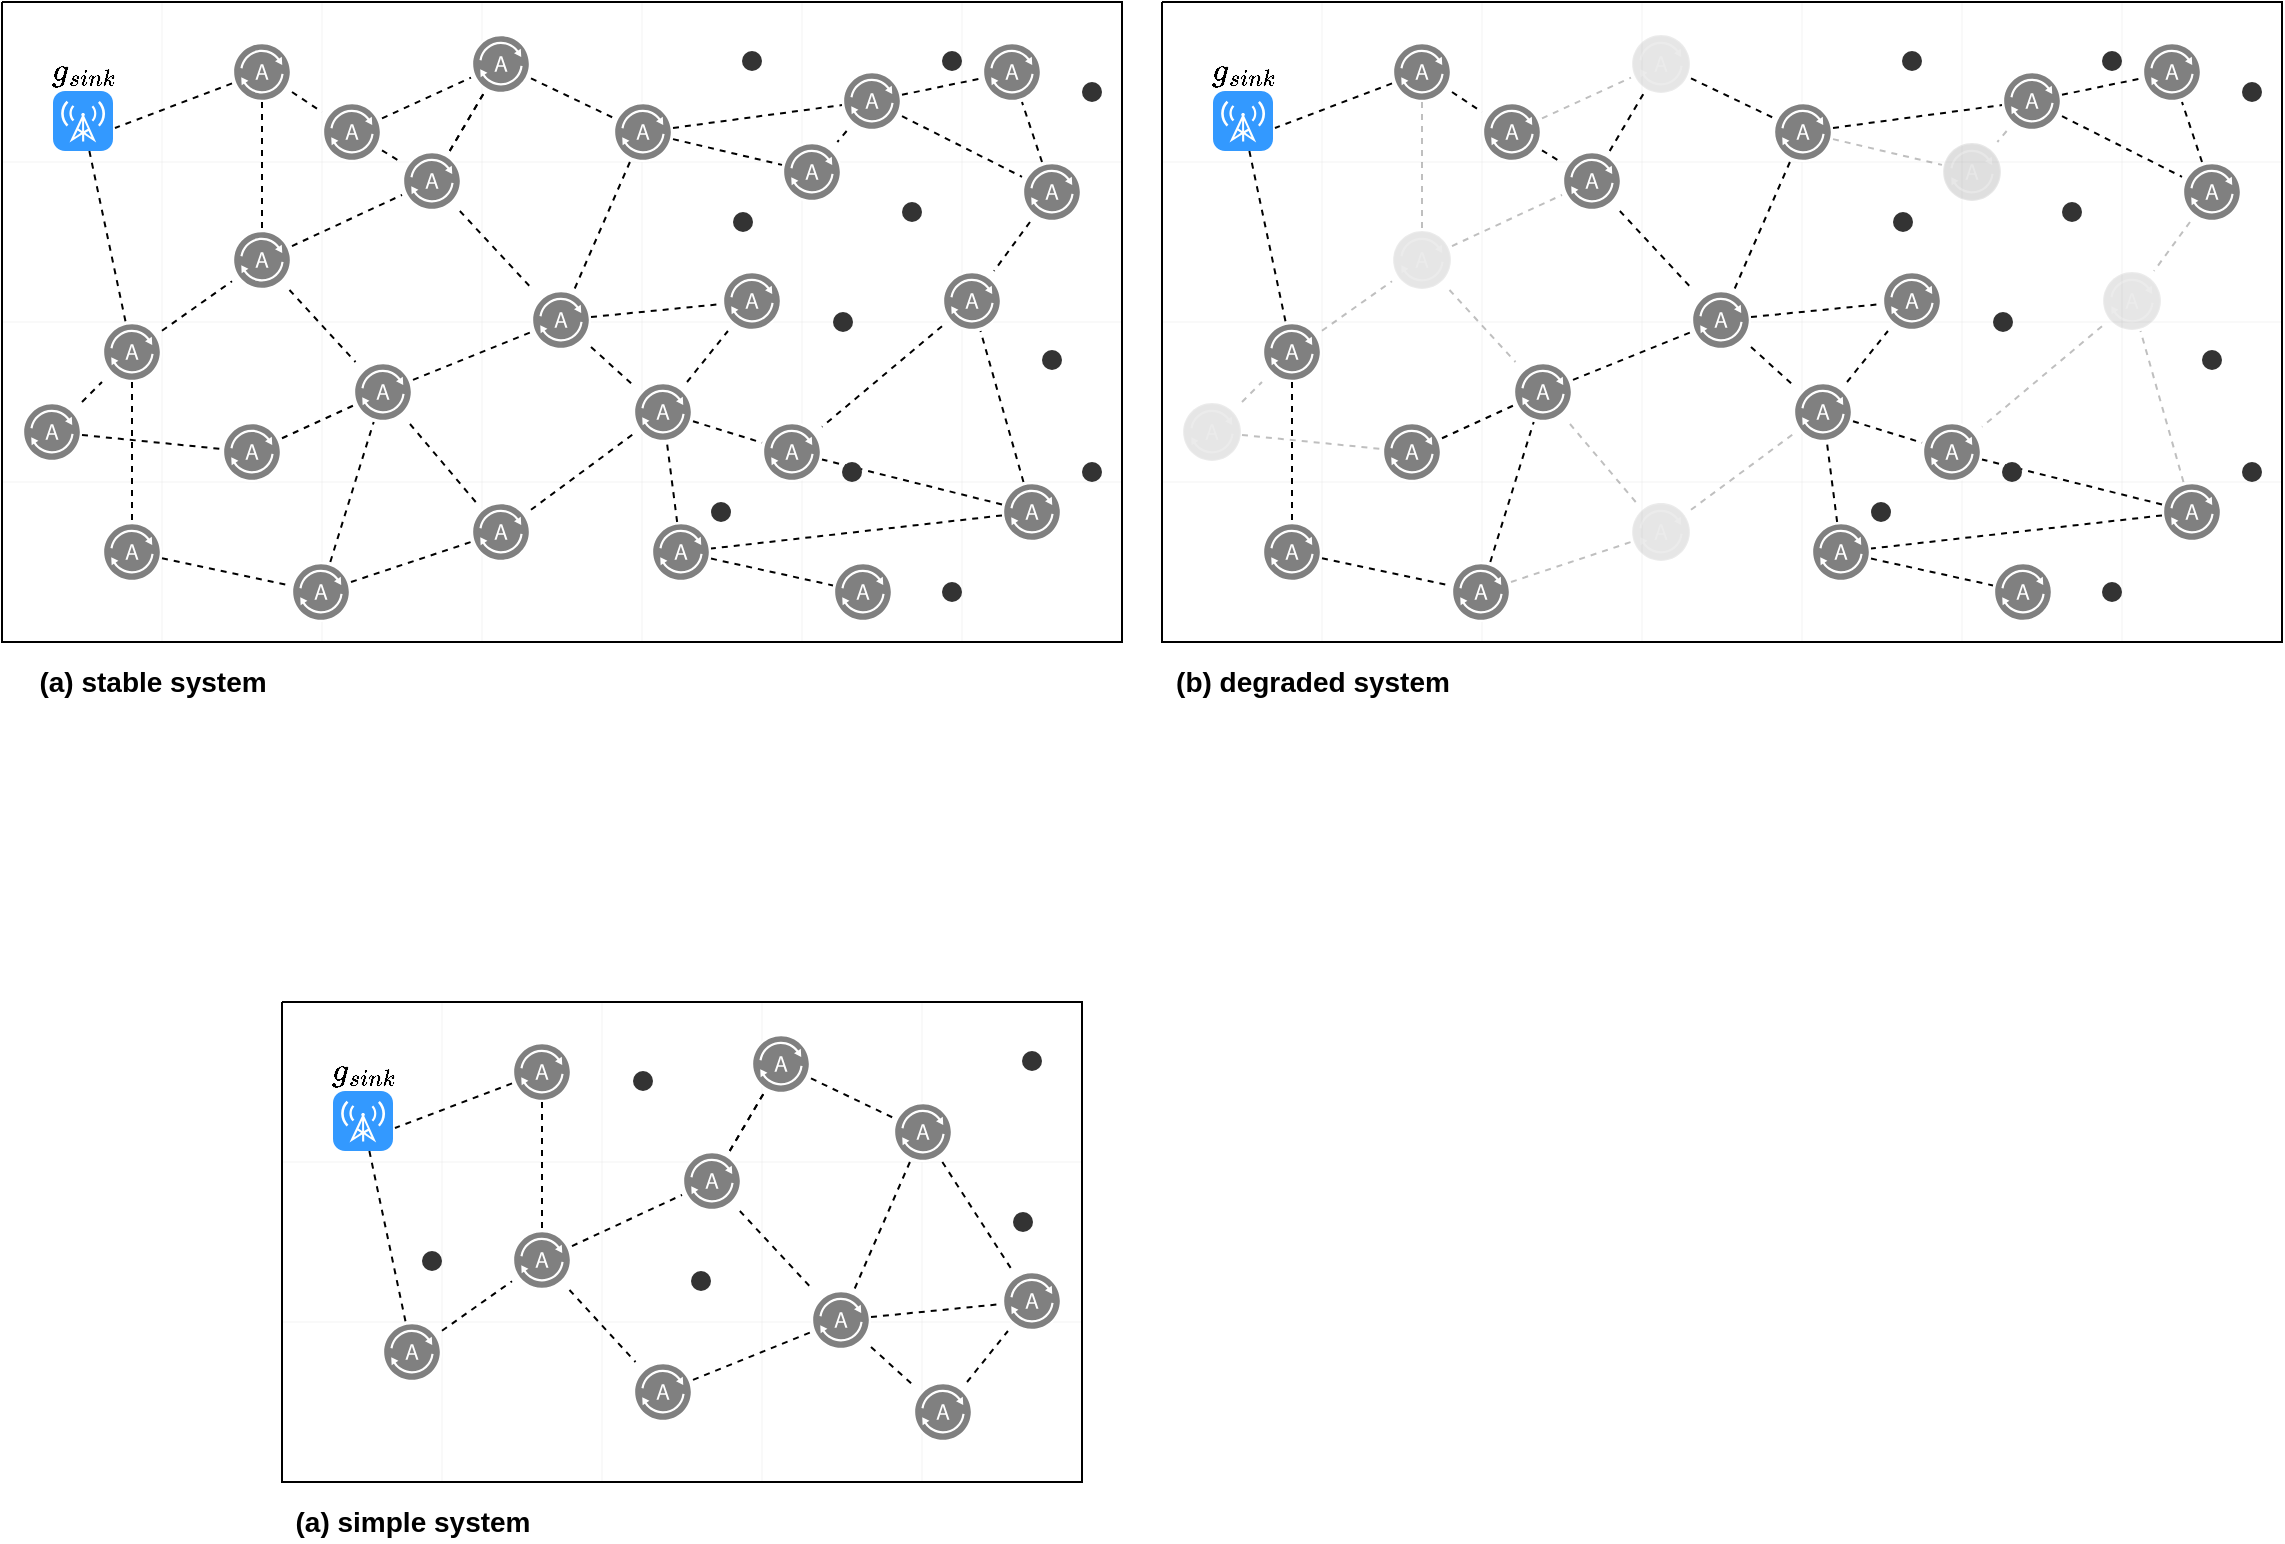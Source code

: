 <mxfile version="13.0.3" type="device"><diagram id="-zjLHbYjfEWFMALanNeC" name="Page-1"><mxGraphModel dx="1186" dy="822" grid="1" gridSize="10" guides="1" tooltips="1" connect="1" arrows="1" fold="1" page="1" pageScale="1" pageWidth="827" pageHeight="1169" math="1" shadow="0"><root><mxCell id="0"/><mxCell id="1" parent="0"/><mxCell id="-i5Xex9YCYUp2LJuFK1C-1" value="" style="verticalLabelPosition=bottom;verticalAlign=top;html=1;shape=mxgraph.basic.patternFillRect;fillStyle=grid;step=80;fillStrokeWidth=0.2;fillStrokeColor=#dddddd;" parent="1" vertex="1"><mxGeometry x="160" y="1100" width="400" height="240" as="geometry"/></mxCell><mxCell id="-i5Xex9YCYUp2LJuFK1C-2" style="edgeStyle=none;rounded=0;orthogonalLoop=1;jettySize=auto;html=1;dashed=1;endArrow=none;endFill=0;" parent="1" source="-i5Xex9YCYUp2LJuFK1C-3" target="-i5Xex9YCYUp2LJuFK1C-14" edge="1"><mxGeometry relative="1" as="geometry"/></mxCell><mxCell id="-i5Xex9YCYUp2LJuFK1C-3" value="&lt;span style=&quot;color: rgb(0 , 0 , 0) ; text-align: left&quot;&gt;\(g_{sink}\)&lt;/span&gt;" style="html=1;strokeWidth=1;shadow=0;dashed=0;shape=mxgraph.ios7.misc.broadcast;strokeColor=none;buttonText=;strokeColor2=#222222;fontColor=#222222;fontSize=14;verticalLabelPosition=top;verticalAlign=bottom;align=center;fillColor=#3399FF;spacingTop=-10;labelPosition=center;" parent="1" vertex="1"><mxGeometry x="185.5" y="1144.5" width="30" height="30" as="geometry"/></mxCell><mxCell id="-i5Xex9YCYUp2LJuFK1C-4" style="edgeStyle=none;rounded=0;orthogonalLoop=1;jettySize=auto;html=1;dashed=1;endArrow=none;endFill=0;" parent="1" source="-i5Xex9YCYUp2LJuFK1C-7" target="-i5Xex9YCYUp2LJuFK1C-21" edge="1"><mxGeometry relative="1" as="geometry"/></mxCell><mxCell id="-i5Xex9YCYUp2LJuFK1C-5" value="" style="edgeStyle=none;rounded=0;orthogonalLoop=1;jettySize=auto;html=1;dashed=1;endArrow=none;endFill=0;" parent="1" source="-i5Xex9YCYUp2LJuFK1C-7" target="-i5Xex9YCYUp2LJuFK1C-21" edge="1"><mxGeometry relative="1" as="geometry"/></mxCell><mxCell id="-i5Xex9YCYUp2LJuFK1C-6" style="edgeStyle=none;rounded=0;orthogonalLoop=1;jettySize=auto;html=1;dashed=1;endArrow=none;endFill=0;" parent="1" source="-i5Xex9YCYUp2LJuFK1C-7" target="-i5Xex9YCYUp2LJuFK1C-17" edge="1"><mxGeometry relative="1" as="geometry"/></mxCell><mxCell id="-i5Xex9YCYUp2LJuFK1C-7" value="" style="pointerEvents=1;shadow=0;dashed=0;html=1;labelPosition=center;verticalLabelPosition=bottom;verticalAlign=top;align=center;outlineConnect=0;shape=mxgraph.veeam2.agent;labelBackgroundColor=none;fillColor=#808080;strokeColor=#006EAF;fontSize=14;" parent="1" vertex="1"><mxGeometry x="360" y="1174.5" width="30" height="30" as="geometry"/></mxCell><mxCell id="-i5Xex9YCYUp2LJuFK1C-8" value="" style="ellipse;html=1;aspect=fixed;dashed=1;labelBackgroundColor=none;fontColor=#333333;fillColor=#333333;strokeColor=none;labelPosition=center;verticalLabelPosition=middle;align=center;verticalAlign=middle;fontSize=14;whiteSpace=wrap;" parent="1" vertex="1"><mxGeometry x="525.5" y="1205" width="10" height="10" as="geometry"/></mxCell><mxCell id="-i5Xex9YCYUp2LJuFK1C-9" value="" style="pointerEvents=1;shadow=0;dashed=0;html=1;labelPosition=center;verticalLabelPosition=bottom;verticalAlign=top;align=center;outlineConnect=0;shape=mxgraph.veeam2.agent;labelBackgroundColor=none;fillColor=#808080;strokeColor=#006EAF;fontColor=#ffffff;fontSize=14;" parent="1" vertex="1"><mxGeometry x="520" y="1234.5" width="30" height="30" as="geometry"/></mxCell><mxCell id="-i5Xex9YCYUp2LJuFK1C-10" style="rounded=0;orthogonalLoop=1;jettySize=auto;html=1;entryX=1.033;entryY=0.617;entryDx=0;entryDy=0;entryPerimeter=0;dashed=1;endArrow=none;endFill=0;" parent="1" source="-i5Xex9YCYUp2LJuFK1C-12" target="-i5Xex9YCYUp2LJuFK1C-3" edge="1"><mxGeometry relative="1" as="geometry"/></mxCell><mxCell id="-i5Xex9YCYUp2LJuFK1C-11" style="edgeStyle=none;rounded=0;orthogonalLoop=1;jettySize=auto;html=1;dashed=1;endArrow=none;endFill=0;" parent="1" source="-i5Xex9YCYUp2LJuFK1C-12" target="-i5Xex9YCYUp2LJuFK1C-26" edge="1"><mxGeometry relative="1" as="geometry"/></mxCell><mxCell id="-i5Xex9YCYUp2LJuFK1C-12" value="" style="pointerEvents=1;shadow=0;dashed=0;html=1;labelPosition=center;verticalLabelPosition=bottom;verticalAlign=top;align=center;outlineConnect=0;shape=mxgraph.veeam2.agent;labelBackgroundColor=none;strokeColor=#006EAF;fontSize=14;fillColor=#808080;" parent="1" vertex="1"><mxGeometry x="275" y="1120" width="30" height="30" as="geometry"/></mxCell><mxCell id="-i5Xex9YCYUp2LJuFK1C-13" style="edgeStyle=none;rounded=0;orthogonalLoop=1;jettySize=auto;html=1;dashed=1;endArrow=none;endFill=0;" parent="1" source="-i5Xex9YCYUp2LJuFK1C-14" target="-i5Xex9YCYUp2LJuFK1C-26" edge="1"><mxGeometry relative="1" as="geometry"/></mxCell><mxCell id="-i5Xex9YCYUp2LJuFK1C-14" value="" style="pointerEvents=1;shadow=0;dashed=0;html=1;labelPosition=center;verticalLabelPosition=bottom;verticalAlign=top;align=center;outlineConnect=0;shape=mxgraph.veeam2.agent;labelBackgroundColor=none;strokeColor=#006EAF;fontSize=14;fillColor=#808080;" parent="1" vertex="1"><mxGeometry x="210" y="1260" width="30" height="30" as="geometry"/></mxCell><mxCell id="-i5Xex9YCYUp2LJuFK1C-15" style="edgeStyle=none;rounded=0;orthogonalLoop=1;jettySize=auto;html=1;dashed=1;endArrow=none;endFill=0;" parent="1" source="-i5Xex9YCYUp2LJuFK1C-17" target="-i5Xex9YCYUp2LJuFK1C-19" edge="1"><mxGeometry relative="1" as="geometry"/></mxCell><mxCell id="-i5Xex9YCYUp2LJuFK1C-16" style="edgeStyle=none;rounded=0;orthogonalLoop=1;jettySize=auto;html=1;dashed=1;endArrow=none;endFill=0;" parent="1" source="-i5Xex9YCYUp2LJuFK1C-17" target="-i5Xex9YCYUp2LJuFK1C-9" edge="1"><mxGeometry relative="1" as="geometry"/></mxCell><mxCell id="-i5Xex9YCYUp2LJuFK1C-17" value="" style="pointerEvents=1;shadow=0;dashed=0;html=1;labelPosition=center;verticalLabelPosition=bottom;verticalAlign=top;align=center;outlineConnect=0;shape=mxgraph.veeam2.agent;labelBackgroundColor=none;fillColor=#808080;strokeColor=#006EAF;fontSize=14;" parent="1" vertex="1"><mxGeometry x="424.5" y="1244" width="30" height="30" as="geometry"/></mxCell><mxCell id="-i5Xex9YCYUp2LJuFK1C-18" style="edgeStyle=none;rounded=0;orthogonalLoop=1;jettySize=auto;html=1;dashed=1;endArrow=none;endFill=0;" parent="1" source="-i5Xex9YCYUp2LJuFK1C-19" target="-i5Xex9YCYUp2LJuFK1C-9" edge="1"><mxGeometry relative="1" as="geometry"/></mxCell><mxCell id="-i5Xex9YCYUp2LJuFK1C-19" value="" style="pointerEvents=1;shadow=0;dashed=0;html=1;labelPosition=center;verticalLabelPosition=bottom;verticalAlign=top;align=center;outlineConnect=0;shape=mxgraph.veeam2.agent;labelBackgroundColor=none;strokeColor=#006EAF;fontColor=#ffffff;fontSize=14;fillColor=#808080;" parent="1" vertex="1"><mxGeometry x="475.5" y="1290" width="30" height="30" as="geometry"/></mxCell><mxCell id="-i5Xex9YCYUp2LJuFK1C-20" style="edgeStyle=none;rounded=0;orthogonalLoop=1;jettySize=auto;html=1;dashed=1;endArrow=none;endFill=0;" parent="1" source="-i5Xex9YCYUp2LJuFK1C-21" target="-i5Xex9YCYUp2LJuFK1C-29" edge="1"><mxGeometry relative="1" as="geometry"/></mxCell><mxCell id="-i5Xex9YCYUp2LJuFK1C-21" value="" style="pointerEvents=1;shadow=0;dashed=0;html=1;labelPosition=center;verticalLabelPosition=bottom;verticalAlign=top;align=center;outlineConnect=0;shape=mxgraph.veeam2.agent;labelBackgroundColor=none;strokeColor=#006EAF;fontColor=#ffffff;fontSize=14;fillColor=#808080;" parent="1" vertex="1"><mxGeometry x="394.5" y="1116" width="30" height="30" as="geometry"/></mxCell><mxCell id="-i5Xex9YCYUp2LJuFK1C-22" style="edgeStyle=none;rounded=0;orthogonalLoop=1;jettySize=auto;html=1;dashed=1;endArrow=none;endFill=0;" parent="1" source="-i5Xex9YCYUp2LJuFK1C-23" target="-i5Xex9YCYUp2LJuFK1C-17" edge="1"><mxGeometry relative="1" as="geometry"/></mxCell><mxCell id="-i5Xex9YCYUp2LJuFK1C-23" value="" style="pointerEvents=1;shadow=0;dashed=0;html=1;labelPosition=center;verticalLabelPosition=bottom;verticalAlign=top;align=center;outlineConnect=0;shape=mxgraph.veeam2.agent;labelBackgroundColor=none;strokeColor=#006EAF;fontSize=14;fillColor=#808080;" parent="1" vertex="1"><mxGeometry x="335.5" y="1280" width="30" height="30" as="geometry"/></mxCell><mxCell id="-i5Xex9YCYUp2LJuFK1C-24" style="edgeStyle=none;rounded=0;orthogonalLoop=1;jettySize=auto;html=1;dashed=1;endArrow=none;endFill=0;" parent="1" source="-i5Xex9YCYUp2LJuFK1C-26" target="-i5Xex9YCYUp2LJuFK1C-7" edge="1"><mxGeometry relative="1" as="geometry"/></mxCell><mxCell id="-i5Xex9YCYUp2LJuFK1C-25" style="edgeStyle=none;rounded=0;orthogonalLoop=1;jettySize=auto;html=1;dashed=1;endArrow=none;endFill=0;" parent="1" source="-i5Xex9YCYUp2LJuFK1C-26" target="-i5Xex9YCYUp2LJuFK1C-23" edge="1"><mxGeometry relative="1" as="geometry"/></mxCell><mxCell id="-i5Xex9YCYUp2LJuFK1C-26" value="" style="pointerEvents=1;shadow=0;dashed=0;html=1;labelPosition=center;verticalLabelPosition=bottom;verticalAlign=top;align=center;outlineConnect=0;shape=mxgraph.veeam2.agent;labelBackgroundColor=none;strokeColor=#006EAF;fontSize=14;fillColor=#808080;" parent="1" vertex="1"><mxGeometry x="275" y="1214" width="30" height="30" as="geometry"/></mxCell><mxCell id="-i5Xex9YCYUp2LJuFK1C-27" style="edgeStyle=none;rounded=0;orthogonalLoop=1;jettySize=auto;html=1;dashed=1;endArrow=none;endFill=0;" parent="1" source="-i5Xex9YCYUp2LJuFK1C-29" target="-i5Xex9YCYUp2LJuFK1C-17" edge="1"><mxGeometry relative="1" as="geometry"/></mxCell><mxCell id="-i5Xex9YCYUp2LJuFK1C-28" style="edgeStyle=none;rounded=0;orthogonalLoop=1;jettySize=auto;html=1;dashed=1;endArrow=none;endFill=0;" parent="1" source="-i5Xex9YCYUp2LJuFK1C-29" target="-i5Xex9YCYUp2LJuFK1C-9" edge="1"><mxGeometry relative="1" as="geometry"/></mxCell><mxCell id="-i5Xex9YCYUp2LJuFK1C-29" value="" style="pointerEvents=1;shadow=0;dashed=0;html=1;labelPosition=center;verticalLabelPosition=bottom;verticalAlign=top;align=center;outlineConnect=0;shape=mxgraph.veeam2.agent;labelBackgroundColor=none;strokeColor=#006EAF;fontSize=14;fillColor=#808080;" parent="1" vertex="1"><mxGeometry x="465.5" y="1150" width="30" height="30" as="geometry"/></mxCell><mxCell id="-i5Xex9YCYUp2LJuFK1C-30" value="" style="ellipse;html=1;aspect=fixed;dashed=1;labelBackgroundColor=none;fontColor=#333333;fillColor=#333333;strokeColor=none;labelPosition=center;verticalLabelPosition=middle;align=center;verticalAlign=middle;fontSize=14;whiteSpace=wrap;" parent="1" vertex="1"><mxGeometry x="335.5" y="1134.5" width="10" height="10" as="geometry"/></mxCell><mxCell id="-i5Xex9YCYUp2LJuFK1C-31" value="" style="ellipse;html=1;aspect=fixed;dashed=1;labelBackgroundColor=none;fontColor=#333333;fillColor=#333333;strokeColor=none;labelPosition=center;verticalLabelPosition=middle;align=center;verticalAlign=middle;fontSize=14;whiteSpace=wrap;" parent="1" vertex="1"><mxGeometry x="530" y="1124.5" width="10" height="10" as="geometry"/></mxCell><mxCell id="-i5Xex9YCYUp2LJuFK1C-32" value="" style="ellipse;html=1;aspect=fixed;dashed=1;labelBackgroundColor=none;fontColor=#333333;fillColor=#333333;strokeColor=none;labelPosition=center;verticalLabelPosition=middle;align=center;verticalAlign=middle;fontSize=14;whiteSpace=wrap;" parent="1" vertex="1"><mxGeometry x="364.5" y="1234.5" width="10" height="10" as="geometry"/></mxCell><mxCell id="-i5Xex9YCYUp2LJuFK1C-33" value="" style="ellipse;html=1;aspect=fixed;dashed=1;labelBackgroundColor=none;fontColor=#333333;fillColor=#333333;strokeColor=none;labelPosition=center;verticalLabelPosition=middle;align=center;verticalAlign=middle;fontSize=14;whiteSpace=wrap;" parent="1" vertex="1"><mxGeometry x="230" y="1224.5" width="10" height="10" as="geometry"/></mxCell><mxCell id="-i5Xex9YCYUp2LJuFK1C-34" value="" style="verticalLabelPosition=bottom;verticalAlign=top;html=1;shape=mxgraph.basic.patternFillRect;fillStyle=grid;step=80;fillStrokeWidth=0.2;fillStrokeColor=#dddddd;" parent="1" vertex="1"><mxGeometry x="600" y="600" width="560" height="320" as="geometry"/></mxCell><mxCell id="-i5Xex9YCYUp2LJuFK1C-35" style="edgeStyle=none;rounded=0;orthogonalLoop=1;jettySize=auto;html=1;dashed=1;endArrow=none;endFill=0;" parent="1" source="-i5Xex9YCYUp2LJuFK1C-36" target="-i5Xex9YCYUp2LJuFK1C-49" edge="1"><mxGeometry relative="1" as="geometry"/></mxCell><mxCell id="-i5Xex9YCYUp2LJuFK1C-36" value="&lt;span style=&quot;color: rgb(0 , 0 , 0) ; text-align: left&quot;&gt;\(g_{sink}\)&lt;/span&gt;" style="html=1;strokeWidth=1;shadow=0;dashed=0;shape=mxgraph.ios7.misc.broadcast;strokeColor=none;buttonText=;strokeColor2=#222222;fontColor=#222222;fontSize=14;verticalLabelPosition=top;verticalAlign=bottom;align=center;fillColor=#3399FF;spacingTop=-10;labelPosition=center;" parent="1" vertex="1"><mxGeometry x="625.5" y="644.5" width="30" height="30" as="geometry"/></mxCell><mxCell id="-i5Xex9YCYUp2LJuFK1C-37" style="edgeStyle=none;rounded=0;orthogonalLoop=1;jettySize=auto;html=1;dashed=1;endArrow=none;endFill=0;" parent="1" source="-i5Xex9YCYUp2LJuFK1C-40" target="-i5Xex9YCYUp2LJuFK1C-57" edge="1"><mxGeometry relative="1" as="geometry"/></mxCell><mxCell id="-i5Xex9YCYUp2LJuFK1C-38" value="" style="edgeStyle=none;rounded=0;orthogonalLoop=1;jettySize=auto;html=1;dashed=1;endArrow=none;endFill=0;opacity=25;" parent="1" source="-i5Xex9YCYUp2LJuFK1C-40" target="-i5Xex9YCYUp2LJuFK1C-57" edge="1"><mxGeometry relative="1" as="geometry"/></mxCell><mxCell id="-i5Xex9YCYUp2LJuFK1C-39" style="edgeStyle=none;rounded=0;orthogonalLoop=1;jettySize=auto;html=1;dashed=1;endArrow=none;endFill=0;" parent="1" source="-i5Xex9YCYUp2LJuFK1C-40" target="-i5Xex9YCYUp2LJuFK1C-52" edge="1"><mxGeometry relative="1" as="geometry"/></mxCell><mxCell id="-i5Xex9YCYUp2LJuFK1C-40" value="" style="pointerEvents=1;shadow=0;dashed=0;html=1;labelPosition=center;verticalLabelPosition=bottom;verticalAlign=top;align=center;outlineConnect=0;shape=mxgraph.veeam2.agent;labelBackgroundColor=none;fillColor=#808080;strokeColor=#006EAF;fontSize=14;" parent="1" vertex="1"><mxGeometry x="800" y="674.5" width="30" height="30" as="geometry"/></mxCell><mxCell id="-i5Xex9YCYUp2LJuFK1C-41" value="" style="ellipse;html=1;aspect=fixed;dashed=1;labelBackgroundColor=none;fontColor=#333333;fillColor=#333333;strokeColor=none;labelPosition=center;verticalLabelPosition=middle;align=center;verticalAlign=middle;fontSize=14;whiteSpace=wrap;" parent="1" vertex="1"><mxGeometry x="965.5" y="705" width="10" height="10" as="geometry"/></mxCell><mxCell id="-i5Xex9YCYUp2LJuFK1C-42" value="" style="pointerEvents=1;shadow=0;dashed=0;html=1;labelPosition=center;verticalLabelPosition=bottom;verticalAlign=top;align=center;outlineConnect=0;shape=mxgraph.veeam2.agent;labelBackgroundColor=none;fillColor=#808080;strokeColor=#006EAF;fontColor=#ffffff;fontSize=14;" parent="1" vertex="1"><mxGeometry x="960" y="734.5" width="30" height="30" as="geometry"/></mxCell><mxCell id="-i5Xex9YCYUp2LJuFK1C-43" style="rounded=0;orthogonalLoop=1;jettySize=auto;html=1;entryX=1.033;entryY=0.617;entryDx=0;entryDy=0;entryPerimeter=0;dashed=1;endArrow=none;endFill=0;" parent="1" source="-i5Xex9YCYUp2LJuFK1C-46" target="-i5Xex9YCYUp2LJuFK1C-36" edge="1"><mxGeometry relative="1" as="geometry"/></mxCell><mxCell id="-i5Xex9YCYUp2LJuFK1C-44" style="edgeStyle=none;rounded=0;orthogonalLoop=1;jettySize=auto;html=1;dashed=1;endArrow=none;endFill=0;opacity=25;" parent="1" source="-i5Xex9YCYUp2LJuFK1C-46" target="-i5Xex9YCYUp2LJuFK1C-62" edge="1"><mxGeometry relative="1" as="geometry"/></mxCell><mxCell id="-i5Xex9YCYUp2LJuFK1C-45" style="edgeStyle=none;rounded=0;orthogonalLoop=1;jettySize=auto;html=1;dashed=1;endArrow=none;endFill=0;" parent="1" source="-i5Xex9YCYUp2LJuFK1C-46" target="-i5Xex9YCYUp2LJuFK1C-84" edge="1"><mxGeometry relative="1" as="geometry"/></mxCell><mxCell id="-i5Xex9YCYUp2LJuFK1C-46" value="" style="pointerEvents=1;shadow=0;dashed=0;html=1;labelPosition=center;verticalLabelPosition=bottom;verticalAlign=top;align=center;outlineConnect=0;shape=mxgraph.veeam2.agent;labelBackgroundColor=none;strokeColor=#006EAF;fontSize=14;fillColor=#808080;" parent="1" vertex="1"><mxGeometry x="715" y="620" width="30" height="30" as="geometry"/></mxCell><mxCell id="-i5Xex9YCYUp2LJuFK1C-47" style="edgeStyle=none;rounded=0;orthogonalLoop=1;jettySize=auto;html=1;dashed=1;endArrow=none;endFill=0;opacity=25;" parent="1" source="-i5Xex9YCYUp2LJuFK1C-49" target="-i5Xex9YCYUp2LJuFK1C-62" edge="1"><mxGeometry relative="1" as="geometry"/></mxCell><mxCell id="-i5Xex9YCYUp2LJuFK1C-48" style="edgeStyle=none;rounded=0;orthogonalLoop=1;jettySize=auto;html=1;dashed=1;endArrow=none;endFill=0;" parent="1" source="-i5Xex9YCYUp2LJuFK1C-49" target="-i5Xex9YCYUp2LJuFK1C-92" edge="1"><mxGeometry relative="1" as="geometry"/></mxCell><mxCell id="-i5Xex9YCYUp2LJuFK1C-49" value="" style="pointerEvents=1;shadow=0;dashed=0;html=1;labelPosition=center;verticalLabelPosition=bottom;verticalAlign=top;align=center;outlineConnect=0;shape=mxgraph.veeam2.agent;labelBackgroundColor=none;strokeColor=#006EAF;fontSize=14;fillColor=#808080;" parent="1" vertex="1"><mxGeometry x="650" y="760" width="30" height="30" as="geometry"/></mxCell><mxCell id="-i5Xex9YCYUp2LJuFK1C-50" style="edgeStyle=none;rounded=0;orthogonalLoop=1;jettySize=auto;html=1;dashed=1;endArrow=none;endFill=0;" parent="1" source="-i5Xex9YCYUp2LJuFK1C-52" target="-i5Xex9YCYUp2LJuFK1C-55" edge="1"><mxGeometry relative="1" as="geometry"/></mxCell><mxCell id="-i5Xex9YCYUp2LJuFK1C-51" style="edgeStyle=none;rounded=0;orthogonalLoop=1;jettySize=auto;html=1;dashed=1;endArrow=none;endFill=0;" parent="1" source="-i5Xex9YCYUp2LJuFK1C-52" target="-i5Xex9YCYUp2LJuFK1C-42" edge="1"><mxGeometry relative="1" as="geometry"/></mxCell><mxCell id="-i5Xex9YCYUp2LJuFK1C-52" value="" style="pointerEvents=1;shadow=0;dashed=0;html=1;labelPosition=center;verticalLabelPosition=bottom;verticalAlign=top;align=center;outlineConnect=0;shape=mxgraph.veeam2.agent;labelBackgroundColor=none;fillColor=#808080;strokeColor=#006EAF;fontSize=14;" parent="1" vertex="1"><mxGeometry x="864.5" y="744" width="30" height="30" as="geometry"/></mxCell><mxCell id="-i5Xex9YCYUp2LJuFK1C-53" style="edgeStyle=none;rounded=0;orthogonalLoop=1;jettySize=auto;html=1;dashed=1;endArrow=none;endFill=0;" parent="1" source="-i5Xex9YCYUp2LJuFK1C-55" target="-i5Xex9YCYUp2LJuFK1C-42" edge="1"><mxGeometry relative="1" as="geometry"/></mxCell><mxCell id="-i5Xex9YCYUp2LJuFK1C-54" style="edgeStyle=none;rounded=0;orthogonalLoop=1;jettySize=auto;html=1;dashed=1;endArrow=none;endFill=0;" parent="1" source="-i5Xex9YCYUp2LJuFK1C-55" target="-i5Xex9YCYUp2LJuFK1C-85" edge="1"><mxGeometry relative="1" as="geometry"/></mxCell><mxCell id="-i5Xex9YCYUp2LJuFK1C-55" value="" style="pointerEvents=1;shadow=0;dashed=0;html=1;labelPosition=center;verticalLabelPosition=bottom;verticalAlign=top;align=center;outlineConnect=0;shape=mxgraph.veeam2.agent;labelBackgroundColor=none;strokeColor=#006EAF;fontColor=#ffffff;fontSize=14;fillColor=#808080;gradientColor=none;" parent="1" vertex="1"><mxGeometry x="915.5" y="790" width="30" height="30" as="geometry"/></mxCell><mxCell id="-i5Xex9YCYUp2LJuFK1C-56" style="edgeStyle=none;rounded=0;orthogonalLoop=1;jettySize=auto;html=1;dashed=1;endArrow=none;endFill=0;" parent="1" source="-i5Xex9YCYUp2LJuFK1C-57" target="-i5Xex9YCYUp2LJuFK1C-65" edge="1"><mxGeometry relative="1" as="geometry"/></mxCell><mxCell id="-i5Xex9YCYUp2LJuFK1C-57" value="" style="pointerEvents=1;shadow=0;dashed=0;html=1;labelPosition=center;verticalLabelPosition=bottom;verticalAlign=top;align=center;outlineConnect=0;shape=mxgraph.veeam2.agent;labelBackgroundColor=none;strokeColor=#006EAF;fontColor=#ffffff;fontSize=14;fillColor=#808080;gradientColor=none;opacity=20;" parent="1" vertex="1"><mxGeometry x="834.5" y="616" width="30" height="30" as="geometry"/></mxCell><mxCell id="-i5Xex9YCYUp2LJuFK1C-58" style="edgeStyle=none;rounded=0;orthogonalLoop=1;jettySize=auto;html=1;dashed=1;endArrow=none;endFill=0;" parent="1" source="-i5Xex9YCYUp2LJuFK1C-59" target="-i5Xex9YCYUp2LJuFK1C-52" edge="1"><mxGeometry relative="1" as="geometry"/></mxCell><mxCell id="-i5Xex9YCYUp2LJuFK1C-59" value="" style="pointerEvents=1;shadow=0;dashed=0;html=1;labelPosition=center;verticalLabelPosition=bottom;verticalAlign=top;align=center;outlineConnect=0;shape=mxgraph.veeam2.agent;labelBackgroundColor=none;strokeColor=#006EAF;fontSize=14;fillColor=#808080;" parent="1" vertex="1"><mxGeometry x="775.5" y="780" width="30" height="30" as="geometry"/></mxCell><mxCell id="-i5Xex9YCYUp2LJuFK1C-60" style="edgeStyle=none;rounded=0;orthogonalLoop=1;jettySize=auto;html=1;dashed=1;endArrow=none;endFill=0;opacity=25;" parent="1" source="-i5Xex9YCYUp2LJuFK1C-62" target="-i5Xex9YCYUp2LJuFK1C-40" edge="1"><mxGeometry relative="1" as="geometry"/></mxCell><mxCell id="-i5Xex9YCYUp2LJuFK1C-61" style="edgeStyle=none;rounded=0;orthogonalLoop=1;jettySize=auto;html=1;dashed=1;endArrow=none;endFill=0;opacity=25;" parent="1" source="-i5Xex9YCYUp2LJuFK1C-62" target="-i5Xex9YCYUp2LJuFK1C-59" edge="1"><mxGeometry relative="1" as="geometry"/></mxCell><mxCell id="-i5Xex9YCYUp2LJuFK1C-62" value="" style="pointerEvents=1;shadow=0;dashed=0;html=1;labelPosition=center;verticalLabelPosition=bottom;verticalAlign=top;align=center;outlineConnect=0;shape=mxgraph.veeam2.agent;labelBackgroundColor=none;strokeColor=#006EAF;fontSize=14;fillColor=#808080;gradientColor=none;opacity=20;" parent="1" vertex="1"><mxGeometry x="715" y="714" width="30" height="30" as="geometry"/></mxCell><mxCell id="-i5Xex9YCYUp2LJuFK1C-63" style="edgeStyle=none;rounded=0;orthogonalLoop=1;jettySize=auto;html=1;dashed=1;endArrow=none;endFill=0;" parent="1" source="-i5Xex9YCYUp2LJuFK1C-65" target="-i5Xex9YCYUp2LJuFK1C-52" edge="1"><mxGeometry relative="1" as="geometry"/></mxCell><mxCell id="-i5Xex9YCYUp2LJuFK1C-64" style="edgeStyle=none;rounded=0;orthogonalLoop=1;jettySize=auto;html=1;dashed=1;endArrow=none;endFill=0;" parent="1" source="-i5Xex9YCYUp2LJuFK1C-65" target="-i5Xex9YCYUp2LJuFK1C-73" edge="1"><mxGeometry relative="1" as="geometry"/></mxCell><mxCell id="-i5Xex9YCYUp2LJuFK1C-65" value="" style="pointerEvents=1;shadow=0;dashed=0;html=1;labelPosition=center;verticalLabelPosition=bottom;verticalAlign=top;align=center;outlineConnect=0;shape=mxgraph.veeam2.agent;labelBackgroundColor=none;strokeColor=#006EAF;fontSize=14;fillColor=#808080;" parent="1" vertex="1"><mxGeometry x="905.5" y="650" width="30" height="30" as="geometry"/></mxCell><mxCell id="-i5Xex9YCYUp2LJuFK1C-66" value="" style="ellipse;html=1;aspect=fixed;dashed=1;labelBackgroundColor=none;fontColor=#333333;fillColor=#333333;strokeColor=none;labelPosition=center;verticalLabelPosition=middle;align=center;verticalAlign=middle;fontSize=14;whiteSpace=wrap;" parent="1" vertex="1"><mxGeometry x="970" y="624.5" width="10" height="10" as="geometry"/></mxCell><mxCell id="-i5Xex9YCYUp2LJuFK1C-67" style="edgeStyle=none;rounded=0;orthogonalLoop=1;jettySize=auto;html=1;dashed=1;endArrow=none;endFill=0;" parent="1" source="-i5Xex9YCYUp2LJuFK1C-70" target="-i5Xex9YCYUp2LJuFK1C-85" edge="1"><mxGeometry relative="1" as="geometry"/></mxCell><mxCell id="-i5Xex9YCYUp2LJuFK1C-68" style="edgeStyle=none;rounded=0;orthogonalLoop=1;jettySize=auto;html=1;dashed=1;endArrow=none;endFill=0;" parent="1" source="-i5Xex9YCYUp2LJuFK1C-70" target="-i5Xex9YCYUp2LJuFK1C-90" edge="1"><mxGeometry relative="1" as="geometry"/></mxCell><mxCell id="-i5Xex9YCYUp2LJuFK1C-69" style="edgeStyle=none;rounded=0;orthogonalLoop=1;jettySize=auto;html=1;dashed=1;endArrow=none;endFill=0;opacity=25;" parent="1" source="-i5Xex9YCYUp2LJuFK1C-70" target="-i5Xex9YCYUp2LJuFK1C-75" edge="1"><mxGeometry relative="1" as="geometry"/></mxCell><mxCell id="-i5Xex9YCYUp2LJuFK1C-70" value="" style="pointerEvents=1;shadow=0;dashed=0;html=1;labelPosition=center;verticalLabelPosition=bottom;verticalAlign=top;align=center;outlineConnect=0;shape=mxgraph.veeam2.agent;labelBackgroundColor=none;strokeColor=#006EAF;fontSize=14;fillColor=#808080;" parent="1" vertex="1"><mxGeometry x="1100" y="840" width="30" height="30" as="geometry"/></mxCell><mxCell id="-i5Xex9YCYUp2LJuFK1C-71" style="edgeStyle=none;rounded=0;orthogonalLoop=1;jettySize=auto;html=1;dashed=1;endArrow=none;endFill=0;" parent="1" source="-i5Xex9YCYUp2LJuFK1C-73" target="-i5Xex9YCYUp2LJuFK1C-93" edge="1"><mxGeometry relative="1" as="geometry"/></mxCell><mxCell id="-i5Xex9YCYUp2LJuFK1C-72" style="edgeStyle=none;rounded=0;orthogonalLoop=1;jettySize=auto;html=1;dashed=1;endArrow=none;endFill=0;" parent="1" source="-i5Xex9YCYUp2LJuFK1C-73" target="-i5Xex9YCYUp2LJuFK1C-88" edge="1"><mxGeometry relative="1" as="geometry"/></mxCell><mxCell id="-i5Xex9YCYUp2LJuFK1C-73" value="" style="pointerEvents=1;shadow=0;dashed=0;html=1;labelPosition=center;verticalLabelPosition=bottom;verticalAlign=top;align=center;outlineConnect=0;shape=mxgraph.veeam2.agent;labelBackgroundColor=none;strokeColor=#006EAF;fontSize=14;fillColor=#808080;" parent="1" vertex="1"><mxGeometry x="1020" y="634.5" width="30" height="30" as="geometry"/></mxCell><mxCell id="-i5Xex9YCYUp2LJuFK1C-74" style="edgeStyle=none;rounded=0;orthogonalLoop=1;jettySize=auto;html=1;dashed=1;endArrow=none;endFill=0;opacity=25;" parent="1" source="-i5Xex9YCYUp2LJuFK1C-75" target="-i5Xex9YCYUp2LJuFK1C-85" edge="1"><mxGeometry relative="1" as="geometry"/></mxCell><mxCell id="-i5Xex9YCYUp2LJuFK1C-75" value="" style="pointerEvents=1;shadow=0;dashed=0;html=1;labelPosition=center;verticalLabelPosition=bottom;verticalAlign=top;align=center;outlineConnect=0;shape=mxgraph.veeam2.agent;labelBackgroundColor=none;strokeColor=#006EAF;fontSize=14;fillColor=#808080;gradientColor=none;opacity=20;" parent="1" vertex="1"><mxGeometry x="1070" y="734.5" width="30" height="30" as="geometry"/></mxCell><mxCell id="-i5Xex9YCYUp2LJuFK1C-76" style="edgeStyle=none;rounded=0;orthogonalLoop=1;jettySize=auto;html=1;dashed=1;endArrow=none;endFill=0;" parent="1" source="-i5Xex9YCYUp2LJuFK1C-78" target="-i5Xex9YCYUp2LJuFK1C-59" edge="1"><mxGeometry relative="1" as="geometry"/></mxCell><mxCell id="-i5Xex9YCYUp2LJuFK1C-77" style="edgeStyle=none;rounded=0;orthogonalLoop=1;jettySize=auto;html=1;dashed=1;endArrow=none;endFill=0;opacity=25;" parent="1" source="-i5Xex9YCYUp2LJuFK1C-78" target="-i5Xex9YCYUp2LJuFK1C-81" edge="1"><mxGeometry relative="1" as="geometry"/></mxCell><mxCell id="-i5Xex9YCYUp2LJuFK1C-78" value="" style="pointerEvents=1;shadow=0;dashed=0;html=1;labelPosition=center;verticalLabelPosition=bottom;verticalAlign=top;align=center;outlineConnect=0;shape=mxgraph.veeam2.agent;labelBackgroundColor=none;strokeColor=#006EAF;fontSize=14;fillColor=#808080;" parent="1" vertex="1"><mxGeometry x="744.5" y="880" width="30" height="30" as="geometry"/></mxCell><mxCell id="-i5Xex9YCYUp2LJuFK1C-79" style="edgeStyle=none;rounded=0;orthogonalLoop=1;jettySize=auto;html=1;dashed=1;endArrow=none;endFill=0;opacity=25;" parent="1" source="-i5Xex9YCYUp2LJuFK1C-81" target="-i5Xex9YCYUp2LJuFK1C-55" edge="1"><mxGeometry relative="1" as="geometry"/></mxCell><mxCell id="-i5Xex9YCYUp2LJuFK1C-80" style="edgeStyle=none;rounded=0;orthogonalLoop=1;jettySize=auto;html=1;dashed=1;endArrow=none;endFill=0;opacity=25;" parent="1" source="-i5Xex9YCYUp2LJuFK1C-81" target="-i5Xex9YCYUp2LJuFK1C-59" edge="1"><mxGeometry relative="1" as="geometry"/></mxCell><mxCell id="-i5Xex9YCYUp2LJuFK1C-81" value="" style="pointerEvents=1;shadow=0;dashed=0;html=1;labelPosition=center;verticalLabelPosition=bottom;verticalAlign=top;align=center;outlineConnect=0;shape=mxgraph.veeam2.agent;labelBackgroundColor=none;strokeColor=#006EAF;fontSize=14;fillColor=#808080;gradientColor=none;opacity=20;" parent="1" vertex="1"><mxGeometry x="834.5" y="850" width="30" height="30" as="geometry"/></mxCell><mxCell id="-i5Xex9YCYUp2LJuFK1C-82" style="edgeStyle=none;rounded=0;orthogonalLoop=1;jettySize=auto;html=1;dashed=1;endArrow=none;endFill=0;opacity=25;" parent="1" source="-i5Xex9YCYUp2LJuFK1C-84" target="-i5Xex9YCYUp2LJuFK1C-57" edge="1"><mxGeometry relative="1" as="geometry"/></mxCell><mxCell id="-i5Xex9YCYUp2LJuFK1C-83" style="edgeStyle=none;rounded=0;orthogonalLoop=1;jettySize=auto;html=1;dashed=1;endArrow=none;endFill=0;" parent="1" source="-i5Xex9YCYUp2LJuFK1C-84" target="-i5Xex9YCYUp2LJuFK1C-40" edge="1"><mxGeometry relative="1" as="geometry"/></mxCell><mxCell id="-i5Xex9YCYUp2LJuFK1C-84" value="" style="pointerEvents=1;shadow=0;dashed=0;html=1;labelPosition=center;verticalLabelPosition=bottom;verticalAlign=top;align=center;outlineConnect=0;shape=mxgraph.veeam2.agent;labelBackgroundColor=none;strokeColor=#006EAF;fontSize=14;fillColor=#808080;" parent="1" vertex="1"><mxGeometry x="760" y="650" width="30" height="30" as="geometry"/></mxCell><mxCell id="-i5Xex9YCYUp2LJuFK1C-85" value="" style="pointerEvents=1;shadow=0;dashed=0;html=1;labelPosition=center;verticalLabelPosition=bottom;verticalAlign=top;align=center;outlineConnect=0;shape=mxgraph.veeam2.agent;labelBackgroundColor=none;strokeColor=#006EAF;fontSize=14;fillColor=#808080;" parent="1" vertex="1"><mxGeometry x="980" y="810" width="30" height="30" as="geometry"/></mxCell><mxCell id="-i5Xex9YCYUp2LJuFK1C-86" style="edgeStyle=none;rounded=0;orthogonalLoop=1;jettySize=auto;html=1;dashed=1;endArrow=none;endFill=0;" parent="1" source="-i5Xex9YCYUp2LJuFK1C-88" target="-i5Xex9YCYUp2LJuFK1C-93" edge="1"><mxGeometry relative="1" as="geometry"/></mxCell><mxCell id="-i5Xex9YCYUp2LJuFK1C-87" style="edgeStyle=none;rounded=0;orthogonalLoop=1;jettySize=auto;html=1;dashed=1;endArrow=none;endFill=0;opacity=25;" parent="1" source="-i5Xex9YCYUp2LJuFK1C-88" target="-i5Xex9YCYUp2LJuFK1C-75" edge="1"><mxGeometry relative="1" as="geometry"/></mxCell><mxCell id="-i5Xex9YCYUp2LJuFK1C-88" value="" style="pointerEvents=1;shadow=0;dashed=0;html=1;labelPosition=center;verticalLabelPosition=bottom;verticalAlign=top;align=center;outlineConnect=0;shape=mxgraph.veeam2.agent;labelBackgroundColor=none;strokeColor=#006EAF;fontSize=14;fillColor=#808080;" parent="1" vertex="1"><mxGeometry x="1110" y="680" width="30" height="30" as="geometry"/></mxCell><mxCell id="-i5Xex9YCYUp2LJuFK1C-89" style="edgeStyle=none;rounded=0;orthogonalLoop=1;jettySize=auto;html=1;dashed=1;endArrow=none;endFill=0;" parent="1" source="-i5Xex9YCYUp2LJuFK1C-90" target="-i5Xex9YCYUp2LJuFK1C-55" edge="1"><mxGeometry relative="1" as="geometry"/></mxCell><mxCell id="-i5Xex9YCYUp2LJuFK1C-90" value="" style="pointerEvents=1;shadow=0;dashed=0;html=1;labelPosition=center;verticalLabelPosition=bottom;verticalAlign=top;align=center;outlineConnect=0;shape=mxgraph.veeam2.agent;labelBackgroundColor=none;strokeColor=#006EAF;fontSize=14;fillColor=#808080;" parent="1" vertex="1"><mxGeometry x="924.5" y="860" width="30" height="30" as="geometry"/></mxCell><mxCell id="-i5Xex9YCYUp2LJuFK1C-91" style="edgeStyle=none;rounded=0;orthogonalLoop=1;jettySize=auto;html=1;dashed=1;endArrow=none;endFill=0;" parent="1" source="-i5Xex9YCYUp2LJuFK1C-92" target="-i5Xex9YCYUp2LJuFK1C-78" edge="1"><mxGeometry relative="1" as="geometry"/></mxCell><mxCell id="-i5Xex9YCYUp2LJuFK1C-92" value="" style="pointerEvents=1;shadow=0;dashed=0;html=1;labelPosition=center;verticalLabelPosition=bottom;verticalAlign=top;align=center;outlineConnect=0;shape=mxgraph.veeam2.agent;labelBackgroundColor=none;strokeColor=#006EAF;fontSize=14;fillColor=#808080;" parent="1" vertex="1"><mxGeometry x="650" y="860" width="30" height="30" as="geometry"/></mxCell><mxCell id="-i5Xex9YCYUp2LJuFK1C-93" value="" style="pointerEvents=1;shadow=0;dashed=0;html=1;labelPosition=center;verticalLabelPosition=bottom;verticalAlign=top;align=center;outlineConnect=0;shape=mxgraph.veeam2.agent;labelBackgroundColor=none;strokeColor=#006EAF;fontSize=14;fillColor=#808080;" parent="1" vertex="1"><mxGeometry x="1090" y="620" width="30" height="30" as="geometry"/></mxCell><mxCell id="-i5Xex9YCYUp2LJuFK1C-94" value="" style="ellipse;html=1;aspect=fixed;dashed=1;labelBackgroundColor=none;fontColor=#333333;fillColor=#333333;strokeColor=none;labelPosition=center;verticalLabelPosition=middle;align=center;verticalAlign=middle;fontSize=14;whiteSpace=wrap;" parent="1" vertex="1"><mxGeometry x="1050" y="700" width="10" height="10" as="geometry"/></mxCell><mxCell id="-i5Xex9YCYUp2LJuFK1C-95" value="" style="ellipse;html=1;aspect=fixed;dashed=1;labelBackgroundColor=none;fontColor=#333333;fillColor=#333333;strokeColor=none;labelPosition=center;verticalLabelPosition=middle;align=center;verticalAlign=middle;fontSize=14;whiteSpace=wrap;" parent="1" vertex="1"><mxGeometry x="1120" y="774" width="10" height="10" as="geometry"/></mxCell><mxCell id="-i5Xex9YCYUp2LJuFK1C-96" value="" style="ellipse;html=1;aspect=fixed;dashed=1;labelBackgroundColor=none;fontColor=#333333;fillColor=#333333;strokeColor=none;labelPosition=center;verticalLabelPosition=middle;align=center;verticalAlign=middle;fontSize=14;whiteSpace=wrap;" parent="1" vertex="1"><mxGeometry x="1070" y="890" width="10" height="10" as="geometry"/></mxCell><mxCell id="-i5Xex9YCYUp2LJuFK1C-97" value="" style="ellipse;html=1;aspect=fixed;dashed=1;labelBackgroundColor=none;fontColor=#333333;fillColor=#333333;strokeColor=none;labelPosition=center;verticalLabelPosition=middle;align=center;verticalAlign=middle;fontSize=14;whiteSpace=wrap;" parent="1" vertex="1"><mxGeometry x="1020" y="830" width="10" height="10" as="geometry"/></mxCell><mxCell id="-i5Xex9YCYUp2LJuFK1C-98" value="" style="ellipse;html=1;aspect=fixed;dashed=1;labelBackgroundColor=none;fontColor=#333333;fillColor=#333333;strokeColor=none;labelPosition=center;verticalLabelPosition=middle;align=center;verticalAlign=middle;fontSize=14;whiteSpace=wrap;" parent="1" vertex="1"><mxGeometry x="1015.5" y="755" width="10" height="10" as="geometry"/></mxCell><mxCell id="-i5Xex9YCYUp2LJuFK1C-99" value="" style="ellipse;html=1;aspect=fixed;dashed=1;labelBackgroundColor=none;fontColor=#333333;fillColor=#333333;strokeColor=none;labelPosition=center;verticalLabelPosition=middle;align=center;verticalAlign=middle;fontSize=14;whiteSpace=wrap;" parent="1" vertex="1"><mxGeometry x="954.5" y="850" width="10" height="10" as="geometry"/></mxCell><mxCell id="-i5Xex9YCYUp2LJuFK1C-100" value="" style="ellipse;html=1;aspect=fixed;dashed=1;labelBackgroundColor=none;fontColor=#333333;fillColor=#333333;strokeColor=none;labelPosition=center;verticalLabelPosition=middle;align=center;verticalAlign=middle;fontSize=14;whiteSpace=wrap;" parent="1" vertex="1"><mxGeometry x="1070" y="624.5" width="10" height="10" as="geometry"/></mxCell><mxCell id="-i5Xex9YCYUp2LJuFK1C-101" value="" style="ellipse;html=1;aspect=fixed;dashed=1;labelBackgroundColor=none;fontColor=#333333;fillColor=#333333;strokeColor=none;labelPosition=center;verticalLabelPosition=middle;align=center;verticalAlign=middle;fontSize=14;whiteSpace=wrap;" parent="1" vertex="1"><mxGeometry x="1140" y="640" width="10" height="10" as="geometry"/></mxCell><mxCell id="-i5Xex9YCYUp2LJuFK1C-102" value="" style="ellipse;html=1;aspect=fixed;dashed=1;labelBackgroundColor=none;fontColor=#333333;fillColor=#333333;strokeColor=none;labelPosition=center;verticalLabelPosition=middle;align=center;verticalAlign=middle;fontSize=14;whiteSpace=wrap;" parent="1" vertex="1"><mxGeometry x="1140" y="830" width="10" height="10" as="geometry"/></mxCell><mxCell id="-i5Xex9YCYUp2LJuFK1C-103" value="(a) simple system" style="text;html=1;align=center;verticalAlign=middle;resizable=0;points=[];autosize=1;fontStyle=1;fontSize=14;" parent="1" vertex="1"><mxGeometry x="160" y="1350" width="130" height="20" as="geometry"/></mxCell><mxCell id="-i5Xex9YCYUp2LJuFK1C-104" value="(b) degraded system" style="text;html=1;align=center;verticalAlign=middle;resizable=0;points=[];autosize=1;fontStyle=1;fontSize=14;" parent="1" vertex="1"><mxGeometry x="600" y="930" width="150" height="20" as="geometry"/></mxCell><mxCell id="-i5Xex9YCYUp2LJuFK1C-105" value="" style="pointerEvents=1;shadow=0;dashed=0;html=1;labelPosition=center;verticalLabelPosition=bottom;verticalAlign=top;align=center;outlineConnect=0;shape=mxgraph.veeam2.agent;labelBackgroundColor=none;strokeColor=#006EAF;fontSize=14;fillColor=#808080;" parent="1" vertex="1"><mxGeometry x="1015.5" y="880" width="30" height="30" as="geometry"/></mxCell><mxCell id="-i5Xex9YCYUp2LJuFK1C-106" value="" style="pointerEvents=1;shadow=0;dashed=0;html=1;labelPosition=center;verticalLabelPosition=bottom;verticalAlign=top;align=center;outlineConnect=0;shape=mxgraph.veeam2.agent;labelBackgroundColor=none;strokeColor=#006EAF;fontSize=14;fillColor=#808080;" parent="1" vertex="1"><mxGeometry x="710" y="810" width="30" height="30" as="geometry"/></mxCell><mxCell id="-i5Xex9YCYUp2LJuFK1C-107" value="" style="pointerEvents=1;shadow=0;dashed=0;html=1;labelPosition=center;verticalLabelPosition=bottom;verticalAlign=top;align=center;outlineConnect=0;shape=mxgraph.veeam2.agent;labelBackgroundColor=none;strokeColor=#006EAF;fontSize=14;fillColor=#808080;gradientColor=none;opacity=20;" parent="1" vertex="1"><mxGeometry x="610" y="800" width="30" height="30" as="geometry"/></mxCell><mxCell id="-i5Xex9YCYUp2LJuFK1C-108" value="" style="pointerEvents=1;shadow=0;dashed=0;html=1;labelPosition=center;verticalLabelPosition=bottom;verticalAlign=top;align=center;outlineConnect=0;shape=mxgraph.veeam2.agent;labelBackgroundColor=none;strokeColor=#006EAF;fontSize=14;fillColor=#808080;opacity=25;" parent="1" vertex="1"><mxGeometry x="990" y="670" width="30" height="30" as="geometry"/></mxCell><mxCell id="-i5Xex9YCYUp2LJuFK1C-110" style="edgeStyle=none;rounded=0;orthogonalLoop=1;jettySize=auto;html=1;dashed=1;endArrow=none;endFill=0;opacity=25;" parent="1" source="-i5Xex9YCYUp2LJuFK1C-73" target="-i5Xex9YCYUp2LJuFK1C-108" edge="1"><mxGeometry relative="1" as="geometry"><mxPoint x="1060" y="667.083" as="sourcePoint"/><mxPoint x="1120" y="697.417" as="targetPoint"/></mxGeometry></mxCell><mxCell id="-i5Xex9YCYUp2LJuFK1C-111" style="edgeStyle=none;rounded=0;orthogonalLoop=1;jettySize=auto;html=1;dashed=1;endArrow=none;endFill=0;opacity=25;" parent="1" source="-i5Xex9YCYUp2LJuFK1C-65" target="-i5Xex9YCYUp2LJuFK1C-108" edge="1"><mxGeometry relative="1" as="geometry"><mxPoint x="1070" y="677.083" as="sourcePoint"/><mxPoint x="1130" y="707.417" as="targetPoint"/></mxGeometry></mxCell><mxCell id="-i5Xex9YCYUp2LJuFK1C-112" style="edgeStyle=none;rounded=0;orthogonalLoop=1;jettySize=auto;html=1;dashed=1;endArrow=none;endFill=0;" parent="1" source="-i5Xex9YCYUp2LJuFK1C-90" target="-i5Xex9YCYUp2LJuFK1C-105" edge="1"><mxGeometry relative="1" as="geometry"><mxPoint x="945.5" y="678.55" as="sourcePoint"/><mxPoint x="1000" y="691.45" as="targetPoint"/></mxGeometry></mxCell><mxCell id="-i5Xex9YCYUp2LJuFK1C-115" style="edgeStyle=none;rounded=0;orthogonalLoop=1;jettySize=auto;html=1;dashed=1;endArrow=none;endFill=0;" parent="1" source="-i5Xex9YCYUp2LJuFK1C-106" target="-i5Xex9YCYUp2LJuFK1C-59" edge="1"><mxGeometry relative="1" as="geometry"><mxPoint x="965.5" y="698.55" as="sourcePoint"/><mxPoint x="1020" y="711.45" as="targetPoint"/></mxGeometry></mxCell><mxCell id="-i5Xex9YCYUp2LJuFK1C-116" style="edgeStyle=none;rounded=0;orthogonalLoop=1;jettySize=auto;html=1;dashed=1;endArrow=none;endFill=0;opacity=25;" parent="1" source="-i5Xex9YCYUp2LJuFK1C-107" target="-i5Xex9YCYUp2LJuFK1C-49" edge="1"><mxGeometry relative="1" as="geometry"><mxPoint x="975.5" y="708.55" as="sourcePoint"/><mxPoint x="1030" y="721.45" as="targetPoint"/></mxGeometry></mxCell><mxCell id="-i5Xex9YCYUp2LJuFK1C-117" style="edgeStyle=none;rounded=0;orthogonalLoop=1;jettySize=auto;html=1;dashed=1;endArrow=none;endFill=0;opacity=25;" parent="1" source="-i5Xex9YCYUp2LJuFK1C-107" target="-i5Xex9YCYUp2LJuFK1C-106" edge="1"><mxGeometry relative="1" as="geometry"><mxPoint x="985.5" y="718.55" as="sourcePoint"/><mxPoint x="1040" y="731.45" as="targetPoint"/></mxGeometry></mxCell><mxCell id="X4m_SlBobCxFsZfS2BkE-1" value="" style="verticalLabelPosition=bottom;verticalAlign=top;html=1;shape=mxgraph.basic.patternFillRect;fillStyle=grid;step=80;fillStrokeWidth=0.2;fillStrokeColor=#dddddd;" vertex="1" parent="1"><mxGeometry x="20" y="600" width="560" height="320" as="geometry"/></mxCell><mxCell id="X4m_SlBobCxFsZfS2BkE-2" style="edgeStyle=none;rounded=0;orthogonalLoop=1;jettySize=auto;html=1;dashed=1;endArrow=none;endFill=0;" edge="1" parent="1" source="X4m_SlBobCxFsZfS2BkE-3" target="X4m_SlBobCxFsZfS2BkE-16"><mxGeometry relative="1" as="geometry"/></mxCell><mxCell id="X4m_SlBobCxFsZfS2BkE-3" value="&lt;span style=&quot;color: rgb(0 , 0 , 0) ; text-align: left&quot;&gt;\(g_{sink}\)&lt;/span&gt;" style="html=1;strokeWidth=1;shadow=0;dashed=0;shape=mxgraph.ios7.misc.broadcast;strokeColor=none;buttonText=;strokeColor2=#222222;fontColor=#222222;fontSize=14;verticalLabelPosition=top;verticalAlign=bottom;align=center;fillColor=#3399FF;spacingTop=-10;labelPosition=center;" vertex="1" parent="1"><mxGeometry x="45.5" y="644.5" width="30" height="30" as="geometry"/></mxCell><mxCell id="X4m_SlBobCxFsZfS2BkE-4" style="edgeStyle=none;rounded=0;orthogonalLoop=1;jettySize=auto;html=1;dashed=1;endArrow=none;endFill=0;" edge="1" parent="1" source="X4m_SlBobCxFsZfS2BkE-7" target="X4m_SlBobCxFsZfS2BkE-24"><mxGeometry relative="1" as="geometry"/></mxCell><mxCell id="X4m_SlBobCxFsZfS2BkE-5" value="" style="edgeStyle=none;rounded=0;orthogonalLoop=1;jettySize=auto;html=1;dashed=1;endArrow=none;endFill=0;" edge="1" parent="1" source="X4m_SlBobCxFsZfS2BkE-7" target="X4m_SlBobCxFsZfS2BkE-24"><mxGeometry relative="1" as="geometry"/></mxCell><mxCell id="X4m_SlBobCxFsZfS2BkE-6" style="edgeStyle=none;rounded=0;orthogonalLoop=1;jettySize=auto;html=1;dashed=1;endArrow=none;endFill=0;" edge="1" parent="1" source="X4m_SlBobCxFsZfS2BkE-7" target="X4m_SlBobCxFsZfS2BkE-19"><mxGeometry relative="1" as="geometry"/></mxCell><mxCell id="X4m_SlBobCxFsZfS2BkE-7" value="" style="pointerEvents=1;shadow=0;dashed=0;html=1;labelPosition=center;verticalLabelPosition=bottom;verticalAlign=top;align=center;outlineConnect=0;shape=mxgraph.veeam2.agent;labelBackgroundColor=none;fillColor=#808080;strokeColor=#006EAF;fontSize=14;" vertex="1" parent="1"><mxGeometry x="220" y="674.5" width="30" height="30" as="geometry"/></mxCell><mxCell id="X4m_SlBobCxFsZfS2BkE-8" value="" style="ellipse;html=1;aspect=fixed;dashed=1;labelBackgroundColor=none;fontColor=#333333;fillColor=#333333;strokeColor=none;labelPosition=center;verticalLabelPosition=middle;align=center;verticalAlign=middle;fontSize=14;whiteSpace=wrap;" vertex="1" parent="1"><mxGeometry x="385.5" y="705" width="10" height="10" as="geometry"/></mxCell><mxCell id="X4m_SlBobCxFsZfS2BkE-9" value="" style="pointerEvents=1;shadow=0;dashed=0;html=1;labelPosition=center;verticalLabelPosition=bottom;verticalAlign=top;align=center;outlineConnect=0;shape=mxgraph.veeam2.agent;labelBackgroundColor=none;fillColor=#808080;strokeColor=#006EAF;fontColor=#ffffff;fontSize=14;" vertex="1" parent="1"><mxGeometry x="380" y="734.5" width="30" height="30" as="geometry"/></mxCell><mxCell id="X4m_SlBobCxFsZfS2BkE-10" style="rounded=0;orthogonalLoop=1;jettySize=auto;html=1;entryX=1.033;entryY=0.617;entryDx=0;entryDy=0;entryPerimeter=0;dashed=1;endArrow=none;endFill=0;" edge="1" parent="1" source="X4m_SlBobCxFsZfS2BkE-13" target="X4m_SlBobCxFsZfS2BkE-3"><mxGeometry relative="1" as="geometry"/></mxCell><mxCell id="X4m_SlBobCxFsZfS2BkE-11" style="edgeStyle=none;rounded=0;orthogonalLoop=1;jettySize=auto;html=1;dashed=1;endArrow=none;endFill=0;" edge="1" parent="1" source="X4m_SlBobCxFsZfS2BkE-13" target="X4m_SlBobCxFsZfS2BkE-29"><mxGeometry relative="1" as="geometry"/></mxCell><mxCell id="X4m_SlBobCxFsZfS2BkE-12" style="edgeStyle=none;rounded=0;orthogonalLoop=1;jettySize=auto;html=1;dashed=1;endArrow=none;endFill=0;" edge="1" parent="1" source="X4m_SlBobCxFsZfS2BkE-13" target="X4m_SlBobCxFsZfS2BkE-51"><mxGeometry relative="1" as="geometry"/></mxCell><mxCell id="X4m_SlBobCxFsZfS2BkE-13" value="" style="pointerEvents=1;shadow=0;dashed=0;html=1;labelPosition=center;verticalLabelPosition=bottom;verticalAlign=top;align=center;outlineConnect=0;shape=mxgraph.veeam2.agent;labelBackgroundColor=none;strokeColor=#006EAF;fontSize=14;fillColor=#808080;" vertex="1" parent="1"><mxGeometry x="135" y="620" width="30" height="30" as="geometry"/></mxCell><mxCell id="X4m_SlBobCxFsZfS2BkE-14" style="edgeStyle=none;rounded=0;orthogonalLoop=1;jettySize=auto;html=1;dashed=1;endArrow=none;endFill=0;" edge="1" parent="1" source="X4m_SlBobCxFsZfS2BkE-16" target="X4m_SlBobCxFsZfS2BkE-29"><mxGeometry relative="1" as="geometry"/></mxCell><mxCell id="X4m_SlBobCxFsZfS2BkE-15" style="edgeStyle=none;rounded=0;orthogonalLoop=1;jettySize=auto;html=1;dashed=1;endArrow=none;endFill=0;" edge="1" parent="1" source="X4m_SlBobCxFsZfS2BkE-16" target="X4m_SlBobCxFsZfS2BkE-59"><mxGeometry relative="1" as="geometry"/></mxCell><mxCell id="X4m_SlBobCxFsZfS2BkE-16" value="" style="pointerEvents=1;shadow=0;dashed=0;html=1;labelPosition=center;verticalLabelPosition=bottom;verticalAlign=top;align=center;outlineConnect=0;shape=mxgraph.veeam2.agent;labelBackgroundColor=none;strokeColor=#006EAF;fontSize=14;fillColor=#808080;" vertex="1" parent="1"><mxGeometry x="70" y="760" width="30" height="30" as="geometry"/></mxCell><mxCell id="X4m_SlBobCxFsZfS2BkE-17" style="edgeStyle=none;rounded=0;orthogonalLoop=1;jettySize=auto;html=1;dashed=1;endArrow=none;endFill=0;" edge="1" parent="1" source="X4m_SlBobCxFsZfS2BkE-19" target="X4m_SlBobCxFsZfS2BkE-22"><mxGeometry relative="1" as="geometry"/></mxCell><mxCell id="X4m_SlBobCxFsZfS2BkE-18" style="edgeStyle=none;rounded=0;orthogonalLoop=1;jettySize=auto;html=1;dashed=1;endArrow=none;endFill=0;" edge="1" parent="1" source="X4m_SlBobCxFsZfS2BkE-19" target="X4m_SlBobCxFsZfS2BkE-9"><mxGeometry relative="1" as="geometry"/></mxCell><mxCell id="X4m_SlBobCxFsZfS2BkE-19" value="" style="pointerEvents=1;shadow=0;dashed=0;html=1;labelPosition=center;verticalLabelPosition=bottom;verticalAlign=top;align=center;outlineConnect=0;shape=mxgraph.veeam2.agent;labelBackgroundColor=none;fillColor=#808080;strokeColor=#006EAF;fontSize=14;" vertex="1" parent="1"><mxGeometry x="284.5" y="744" width="30" height="30" as="geometry"/></mxCell><mxCell id="X4m_SlBobCxFsZfS2BkE-20" style="edgeStyle=none;rounded=0;orthogonalLoop=1;jettySize=auto;html=1;dashed=1;endArrow=none;endFill=0;" edge="1" parent="1" source="X4m_SlBobCxFsZfS2BkE-22" target="X4m_SlBobCxFsZfS2BkE-9"><mxGeometry relative="1" as="geometry"/></mxCell><mxCell id="X4m_SlBobCxFsZfS2BkE-21" style="edgeStyle=none;rounded=0;orthogonalLoop=1;jettySize=auto;html=1;dashed=1;endArrow=none;endFill=0;" edge="1" parent="1" source="X4m_SlBobCxFsZfS2BkE-22" target="X4m_SlBobCxFsZfS2BkE-52"><mxGeometry relative="1" as="geometry"/></mxCell><mxCell id="X4m_SlBobCxFsZfS2BkE-22" value="" style="pointerEvents=1;shadow=0;dashed=0;html=1;labelPosition=center;verticalLabelPosition=bottom;verticalAlign=top;align=center;outlineConnect=0;shape=mxgraph.veeam2.agent;labelBackgroundColor=none;strokeColor=#006EAF;fontColor=#ffffff;fontSize=14;fillColor=#808080;" vertex="1" parent="1"><mxGeometry x="335.5" y="790" width="30" height="30" as="geometry"/></mxCell><mxCell id="X4m_SlBobCxFsZfS2BkE-23" style="edgeStyle=none;rounded=0;orthogonalLoop=1;jettySize=auto;html=1;dashed=1;endArrow=none;endFill=0;" edge="1" parent="1" source="X4m_SlBobCxFsZfS2BkE-24" target="X4m_SlBobCxFsZfS2BkE-32"><mxGeometry relative="1" as="geometry"/></mxCell><mxCell id="X4m_SlBobCxFsZfS2BkE-24" value="" style="pointerEvents=1;shadow=0;dashed=0;html=1;labelPosition=center;verticalLabelPosition=bottom;verticalAlign=top;align=center;outlineConnect=0;shape=mxgraph.veeam2.agent;labelBackgroundColor=none;strokeColor=#006EAF;fontColor=#ffffff;fontSize=14;fillColor=#808080;" vertex="1" parent="1"><mxGeometry x="254.5" y="616" width="30" height="30" as="geometry"/></mxCell><mxCell id="X4m_SlBobCxFsZfS2BkE-25" style="edgeStyle=none;rounded=0;orthogonalLoop=1;jettySize=auto;html=1;dashed=1;endArrow=none;endFill=0;" edge="1" parent="1" source="X4m_SlBobCxFsZfS2BkE-26" target="X4m_SlBobCxFsZfS2BkE-19"><mxGeometry relative="1" as="geometry"/></mxCell><mxCell id="X4m_SlBobCxFsZfS2BkE-26" value="" style="pointerEvents=1;shadow=0;dashed=0;html=1;labelPosition=center;verticalLabelPosition=bottom;verticalAlign=top;align=center;outlineConnect=0;shape=mxgraph.veeam2.agent;labelBackgroundColor=none;strokeColor=#006EAF;fontSize=14;fillColor=#808080;" vertex="1" parent="1"><mxGeometry x="195.5" y="780" width="30" height="30" as="geometry"/></mxCell><mxCell id="X4m_SlBobCxFsZfS2BkE-27" style="edgeStyle=none;rounded=0;orthogonalLoop=1;jettySize=auto;html=1;dashed=1;endArrow=none;endFill=0;" edge="1" parent="1" source="X4m_SlBobCxFsZfS2BkE-29" target="X4m_SlBobCxFsZfS2BkE-7"><mxGeometry relative="1" as="geometry"/></mxCell><mxCell id="X4m_SlBobCxFsZfS2BkE-28" style="edgeStyle=none;rounded=0;orthogonalLoop=1;jettySize=auto;html=1;dashed=1;endArrow=none;endFill=0;" edge="1" parent="1" source="X4m_SlBobCxFsZfS2BkE-29" target="X4m_SlBobCxFsZfS2BkE-26"><mxGeometry relative="1" as="geometry"/></mxCell><mxCell id="X4m_SlBobCxFsZfS2BkE-29" value="" style="pointerEvents=1;shadow=0;dashed=0;html=1;labelPosition=center;verticalLabelPosition=bottom;verticalAlign=top;align=center;outlineConnect=0;shape=mxgraph.veeam2.agent;labelBackgroundColor=none;strokeColor=#006EAF;fontSize=14;fillColor=#808080;" vertex="1" parent="1"><mxGeometry x="135" y="714" width="30" height="30" as="geometry"/></mxCell><mxCell id="X4m_SlBobCxFsZfS2BkE-30" style="edgeStyle=none;rounded=0;orthogonalLoop=1;jettySize=auto;html=1;dashed=1;endArrow=none;endFill=0;" edge="1" parent="1" source="X4m_SlBobCxFsZfS2BkE-32" target="X4m_SlBobCxFsZfS2BkE-19"><mxGeometry relative="1" as="geometry"/></mxCell><mxCell id="X4m_SlBobCxFsZfS2BkE-31" style="edgeStyle=none;rounded=0;orthogonalLoop=1;jettySize=auto;html=1;dashed=1;endArrow=none;endFill=0;" edge="1" parent="1" source="X4m_SlBobCxFsZfS2BkE-32" target="X4m_SlBobCxFsZfS2BkE-40"><mxGeometry relative="1" as="geometry"/></mxCell><mxCell id="X4m_SlBobCxFsZfS2BkE-32" value="" style="pointerEvents=1;shadow=0;dashed=0;html=1;labelPosition=center;verticalLabelPosition=bottom;verticalAlign=top;align=center;outlineConnect=0;shape=mxgraph.veeam2.agent;labelBackgroundColor=none;strokeColor=#006EAF;fontSize=14;fillColor=#808080;" vertex="1" parent="1"><mxGeometry x="325.5" y="650" width="30" height="30" as="geometry"/></mxCell><mxCell id="X4m_SlBobCxFsZfS2BkE-33" value="" style="ellipse;html=1;aspect=fixed;dashed=1;labelBackgroundColor=none;fontColor=#333333;fillColor=#333333;strokeColor=none;labelPosition=center;verticalLabelPosition=middle;align=center;verticalAlign=middle;fontSize=14;whiteSpace=wrap;" vertex="1" parent="1"><mxGeometry x="390" y="624.5" width="10" height="10" as="geometry"/></mxCell><mxCell id="X4m_SlBobCxFsZfS2BkE-34" style="edgeStyle=none;rounded=0;orthogonalLoop=1;jettySize=auto;html=1;dashed=1;endArrow=none;endFill=0;" edge="1" parent="1" source="X4m_SlBobCxFsZfS2BkE-37" target="X4m_SlBobCxFsZfS2BkE-52"><mxGeometry relative="1" as="geometry"/></mxCell><mxCell id="X4m_SlBobCxFsZfS2BkE-35" style="edgeStyle=none;rounded=0;orthogonalLoop=1;jettySize=auto;html=1;dashed=1;endArrow=none;endFill=0;" edge="1" parent="1" source="X4m_SlBobCxFsZfS2BkE-37" target="X4m_SlBobCxFsZfS2BkE-57"><mxGeometry relative="1" as="geometry"/></mxCell><mxCell id="X4m_SlBobCxFsZfS2BkE-36" style="edgeStyle=none;rounded=0;orthogonalLoop=1;jettySize=auto;html=1;dashed=1;endArrow=none;endFill=0;" edge="1" parent="1" source="X4m_SlBobCxFsZfS2BkE-37" target="X4m_SlBobCxFsZfS2BkE-42"><mxGeometry relative="1" as="geometry"/></mxCell><mxCell id="X4m_SlBobCxFsZfS2BkE-37" value="" style="pointerEvents=1;shadow=0;dashed=0;html=1;labelPosition=center;verticalLabelPosition=bottom;verticalAlign=top;align=center;outlineConnect=0;shape=mxgraph.veeam2.agent;labelBackgroundColor=none;strokeColor=#006EAF;fontSize=14;fillColor=#808080;" vertex="1" parent="1"><mxGeometry x="520" y="840" width="30" height="30" as="geometry"/></mxCell><mxCell id="X4m_SlBobCxFsZfS2BkE-38" style="edgeStyle=none;rounded=0;orthogonalLoop=1;jettySize=auto;html=1;dashed=1;endArrow=none;endFill=0;" edge="1" parent="1" source="X4m_SlBobCxFsZfS2BkE-40" target="X4m_SlBobCxFsZfS2BkE-60"><mxGeometry relative="1" as="geometry"/></mxCell><mxCell id="X4m_SlBobCxFsZfS2BkE-39" style="edgeStyle=none;rounded=0;orthogonalLoop=1;jettySize=auto;html=1;dashed=1;endArrow=none;endFill=0;" edge="1" parent="1" source="X4m_SlBobCxFsZfS2BkE-40" target="X4m_SlBobCxFsZfS2BkE-55"><mxGeometry relative="1" as="geometry"/></mxCell><mxCell id="X4m_SlBobCxFsZfS2BkE-40" value="" style="pointerEvents=1;shadow=0;dashed=0;html=1;labelPosition=center;verticalLabelPosition=bottom;verticalAlign=top;align=center;outlineConnect=0;shape=mxgraph.veeam2.agent;labelBackgroundColor=none;strokeColor=#006EAF;fontSize=14;fillColor=#808080;" vertex="1" parent="1"><mxGeometry x="440" y="634.5" width="30" height="30" as="geometry"/></mxCell><mxCell id="X4m_SlBobCxFsZfS2BkE-41" style="edgeStyle=none;rounded=0;orthogonalLoop=1;jettySize=auto;html=1;dashed=1;endArrow=none;endFill=0;" edge="1" parent="1" source="X4m_SlBobCxFsZfS2BkE-42" target="X4m_SlBobCxFsZfS2BkE-52"><mxGeometry relative="1" as="geometry"/></mxCell><mxCell id="X4m_SlBobCxFsZfS2BkE-42" value="" style="pointerEvents=1;shadow=0;dashed=0;html=1;labelPosition=center;verticalLabelPosition=bottom;verticalAlign=top;align=center;outlineConnect=0;shape=mxgraph.veeam2.agent;labelBackgroundColor=none;strokeColor=#006EAF;fontSize=14;fillColor=#808080;" vertex="1" parent="1"><mxGeometry x="490" y="734.5" width="30" height="30" as="geometry"/></mxCell><mxCell id="X4m_SlBobCxFsZfS2BkE-43" style="edgeStyle=none;rounded=0;orthogonalLoop=1;jettySize=auto;html=1;dashed=1;endArrow=none;endFill=0;" edge="1" parent="1" source="X4m_SlBobCxFsZfS2BkE-45" target="X4m_SlBobCxFsZfS2BkE-26"><mxGeometry relative="1" as="geometry"/></mxCell><mxCell id="X4m_SlBobCxFsZfS2BkE-44" style="edgeStyle=none;rounded=0;orthogonalLoop=1;jettySize=auto;html=1;dashed=1;endArrow=none;endFill=0;" edge="1" parent="1" source="X4m_SlBobCxFsZfS2BkE-45" target="X4m_SlBobCxFsZfS2BkE-48"><mxGeometry relative="1" as="geometry"/></mxCell><mxCell id="X4m_SlBobCxFsZfS2BkE-45" value="" style="pointerEvents=1;shadow=0;dashed=0;html=1;labelPosition=center;verticalLabelPosition=bottom;verticalAlign=top;align=center;outlineConnect=0;shape=mxgraph.veeam2.agent;labelBackgroundColor=none;strokeColor=#006EAF;fontSize=14;fillColor=#808080;" vertex="1" parent="1"><mxGeometry x="164.5" y="880" width="30" height="30" as="geometry"/></mxCell><mxCell id="X4m_SlBobCxFsZfS2BkE-46" style="edgeStyle=none;rounded=0;orthogonalLoop=1;jettySize=auto;html=1;dashed=1;endArrow=none;endFill=0;" edge="1" parent="1" source="X4m_SlBobCxFsZfS2BkE-48" target="X4m_SlBobCxFsZfS2BkE-22"><mxGeometry relative="1" as="geometry"/></mxCell><mxCell id="X4m_SlBobCxFsZfS2BkE-47" style="edgeStyle=none;rounded=0;orthogonalLoop=1;jettySize=auto;html=1;dashed=1;endArrow=none;endFill=0;" edge="1" parent="1" source="X4m_SlBobCxFsZfS2BkE-48" target="X4m_SlBobCxFsZfS2BkE-26"><mxGeometry relative="1" as="geometry"/></mxCell><mxCell id="X4m_SlBobCxFsZfS2BkE-48" value="" style="pointerEvents=1;shadow=0;dashed=0;html=1;labelPosition=center;verticalLabelPosition=bottom;verticalAlign=top;align=center;outlineConnect=0;shape=mxgraph.veeam2.agent;labelBackgroundColor=none;strokeColor=#006EAF;fontSize=14;fillColor=#808080;" vertex="1" parent="1"><mxGeometry x="254.5" y="850" width="30" height="30" as="geometry"/></mxCell><mxCell id="X4m_SlBobCxFsZfS2BkE-49" style="edgeStyle=none;rounded=0;orthogonalLoop=1;jettySize=auto;html=1;dashed=1;endArrow=none;endFill=0;" edge="1" parent="1" source="X4m_SlBobCxFsZfS2BkE-51" target="X4m_SlBobCxFsZfS2BkE-24"><mxGeometry relative="1" as="geometry"/></mxCell><mxCell id="X4m_SlBobCxFsZfS2BkE-50" style="edgeStyle=none;rounded=0;orthogonalLoop=1;jettySize=auto;html=1;dashed=1;endArrow=none;endFill=0;" edge="1" parent="1" source="X4m_SlBobCxFsZfS2BkE-51" target="X4m_SlBobCxFsZfS2BkE-7"><mxGeometry relative="1" as="geometry"/></mxCell><mxCell id="X4m_SlBobCxFsZfS2BkE-51" value="" style="pointerEvents=1;shadow=0;dashed=0;html=1;labelPosition=center;verticalLabelPosition=bottom;verticalAlign=top;align=center;outlineConnect=0;shape=mxgraph.veeam2.agent;labelBackgroundColor=none;strokeColor=#006EAF;fontSize=14;fillColor=#808080;" vertex="1" parent="1"><mxGeometry x="180" y="650" width="30" height="30" as="geometry"/></mxCell><mxCell id="X4m_SlBobCxFsZfS2BkE-52" value="" style="pointerEvents=1;shadow=0;dashed=0;html=1;labelPosition=center;verticalLabelPosition=bottom;verticalAlign=top;align=center;outlineConnect=0;shape=mxgraph.veeam2.agent;labelBackgroundColor=none;strokeColor=#006EAF;fontSize=14;fillColor=#808080;" vertex="1" parent="1"><mxGeometry x="400" y="810" width="30" height="30" as="geometry"/></mxCell><mxCell id="X4m_SlBobCxFsZfS2BkE-53" style="edgeStyle=none;rounded=0;orthogonalLoop=1;jettySize=auto;html=1;dashed=1;endArrow=none;endFill=0;" edge="1" parent="1" source="X4m_SlBobCxFsZfS2BkE-55" target="X4m_SlBobCxFsZfS2BkE-60"><mxGeometry relative="1" as="geometry"/></mxCell><mxCell id="X4m_SlBobCxFsZfS2BkE-54" style="edgeStyle=none;rounded=0;orthogonalLoop=1;jettySize=auto;html=1;dashed=1;endArrow=none;endFill=0;" edge="1" parent="1" source="X4m_SlBobCxFsZfS2BkE-55" target="X4m_SlBobCxFsZfS2BkE-42"><mxGeometry relative="1" as="geometry"/></mxCell><mxCell id="X4m_SlBobCxFsZfS2BkE-55" value="" style="pointerEvents=1;shadow=0;dashed=0;html=1;labelPosition=center;verticalLabelPosition=bottom;verticalAlign=top;align=center;outlineConnect=0;shape=mxgraph.veeam2.agent;labelBackgroundColor=none;strokeColor=#006EAF;fontSize=14;fillColor=#808080;" vertex="1" parent="1"><mxGeometry x="530" y="680" width="30" height="30" as="geometry"/></mxCell><mxCell id="X4m_SlBobCxFsZfS2BkE-56" style="edgeStyle=none;rounded=0;orthogonalLoop=1;jettySize=auto;html=1;dashed=1;endArrow=none;endFill=0;" edge="1" parent="1" source="X4m_SlBobCxFsZfS2BkE-57" target="X4m_SlBobCxFsZfS2BkE-22"><mxGeometry relative="1" as="geometry"/></mxCell><mxCell id="X4m_SlBobCxFsZfS2BkE-57" value="" style="pointerEvents=1;shadow=0;dashed=0;html=1;labelPosition=center;verticalLabelPosition=bottom;verticalAlign=top;align=center;outlineConnect=0;shape=mxgraph.veeam2.agent;labelBackgroundColor=none;strokeColor=#006EAF;fontSize=14;fillColor=#808080;" vertex="1" parent="1"><mxGeometry x="344.5" y="860" width="30" height="30" as="geometry"/></mxCell><mxCell id="X4m_SlBobCxFsZfS2BkE-58" style="edgeStyle=none;rounded=0;orthogonalLoop=1;jettySize=auto;html=1;dashed=1;endArrow=none;endFill=0;" edge="1" parent="1" source="X4m_SlBobCxFsZfS2BkE-59" target="X4m_SlBobCxFsZfS2BkE-45"><mxGeometry relative="1" as="geometry"/></mxCell><mxCell id="X4m_SlBobCxFsZfS2BkE-59" value="" style="pointerEvents=1;shadow=0;dashed=0;html=1;labelPosition=center;verticalLabelPosition=bottom;verticalAlign=top;align=center;outlineConnect=0;shape=mxgraph.veeam2.agent;labelBackgroundColor=none;strokeColor=#006EAF;fontSize=14;fillColor=#808080;" vertex="1" parent="1"><mxGeometry x="70" y="860" width="30" height="30" as="geometry"/></mxCell><mxCell id="X4m_SlBobCxFsZfS2BkE-60" value="" style="pointerEvents=1;shadow=0;dashed=0;html=1;labelPosition=center;verticalLabelPosition=bottom;verticalAlign=top;align=center;outlineConnect=0;shape=mxgraph.veeam2.agent;labelBackgroundColor=none;strokeColor=#006EAF;fontSize=14;fillColor=#808080;" vertex="1" parent="1"><mxGeometry x="510" y="620" width="30" height="30" as="geometry"/></mxCell><mxCell id="X4m_SlBobCxFsZfS2BkE-61" value="" style="ellipse;html=1;aspect=fixed;dashed=1;labelBackgroundColor=none;fontColor=#333333;fillColor=#333333;strokeColor=none;labelPosition=center;verticalLabelPosition=middle;align=center;verticalAlign=middle;fontSize=14;whiteSpace=wrap;" vertex="1" parent="1"><mxGeometry x="470" y="700" width="10" height="10" as="geometry"/></mxCell><mxCell id="X4m_SlBobCxFsZfS2BkE-62" value="" style="ellipse;html=1;aspect=fixed;dashed=1;labelBackgroundColor=none;fontColor=#333333;fillColor=#333333;strokeColor=none;labelPosition=center;verticalLabelPosition=middle;align=center;verticalAlign=middle;fontSize=14;whiteSpace=wrap;" vertex="1" parent="1"><mxGeometry x="540" y="774" width="10" height="10" as="geometry"/></mxCell><mxCell id="X4m_SlBobCxFsZfS2BkE-63" value="" style="ellipse;html=1;aspect=fixed;dashed=1;labelBackgroundColor=none;fontColor=#333333;fillColor=#333333;strokeColor=none;labelPosition=center;verticalLabelPosition=middle;align=center;verticalAlign=middle;fontSize=14;whiteSpace=wrap;" vertex="1" parent="1"><mxGeometry x="490" y="890" width="10" height="10" as="geometry"/></mxCell><mxCell id="X4m_SlBobCxFsZfS2BkE-64" value="" style="ellipse;html=1;aspect=fixed;dashed=1;labelBackgroundColor=none;fontColor=#333333;fillColor=#333333;strokeColor=none;labelPosition=center;verticalLabelPosition=middle;align=center;verticalAlign=middle;fontSize=14;whiteSpace=wrap;" vertex="1" parent="1"><mxGeometry x="440" y="830" width="10" height="10" as="geometry"/></mxCell><mxCell id="X4m_SlBobCxFsZfS2BkE-65" value="" style="ellipse;html=1;aspect=fixed;dashed=1;labelBackgroundColor=none;fontColor=#333333;fillColor=#333333;strokeColor=none;labelPosition=center;verticalLabelPosition=middle;align=center;verticalAlign=middle;fontSize=14;whiteSpace=wrap;" vertex="1" parent="1"><mxGeometry x="435.5" y="755" width="10" height="10" as="geometry"/></mxCell><mxCell id="X4m_SlBobCxFsZfS2BkE-66" value="" style="ellipse;html=1;aspect=fixed;dashed=1;labelBackgroundColor=none;fontColor=#333333;fillColor=#333333;strokeColor=none;labelPosition=center;verticalLabelPosition=middle;align=center;verticalAlign=middle;fontSize=14;whiteSpace=wrap;" vertex="1" parent="1"><mxGeometry x="374.5" y="850" width="10" height="10" as="geometry"/></mxCell><mxCell id="X4m_SlBobCxFsZfS2BkE-67" value="" style="ellipse;html=1;aspect=fixed;dashed=1;labelBackgroundColor=none;fontColor=#333333;fillColor=#333333;strokeColor=none;labelPosition=center;verticalLabelPosition=middle;align=center;verticalAlign=middle;fontSize=14;whiteSpace=wrap;" vertex="1" parent="1"><mxGeometry x="490" y="624.5" width="10" height="10" as="geometry"/></mxCell><mxCell id="X4m_SlBobCxFsZfS2BkE-68" value="" style="ellipse;html=1;aspect=fixed;dashed=1;labelBackgroundColor=none;fontColor=#333333;fillColor=#333333;strokeColor=none;labelPosition=center;verticalLabelPosition=middle;align=center;verticalAlign=middle;fontSize=14;whiteSpace=wrap;" vertex="1" parent="1"><mxGeometry x="560" y="640" width="10" height="10" as="geometry"/></mxCell><mxCell id="X4m_SlBobCxFsZfS2BkE-69" value="" style="ellipse;html=1;aspect=fixed;dashed=1;labelBackgroundColor=none;fontColor=#333333;fillColor=#333333;strokeColor=none;labelPosition=center;verticalLabelPosition=middle;align=center;verticalAlign=middle;fontSize=14;whiteSpace=wrap;" vertex="1" parent="1"><mxGeometry x="560" y="830" width="10" height="10" as="geometry"/></mxCell><mxCell id="X4m_SlBobCxFsZfS2BkE-70" value="(a) stable system" style="text;html=1;align=center;verticalAlign=middle;resizable=0;points=[];autosize=1;fontStyle=1;fontSize=14;" vertex="1" parent="1"><mxGeometry x="30" y="930" width="130" height="20" as="geometry"/></mxCell><mxCell id="X4m_SlBobCxFsZfS2BkE-71" value="" style="pointerEvents=1;shadow=0;dashed=0;html=1;labelPosition=center;verticalLabelPosition=bottom;verticalAlign=top;align=center;outlineConnect=0;shape=mxgraph.veeam2.agent;labelBackgroundColor=none;strokeColor=#006EAF;fontSize=14;fillColor=#808080;" vertex="1" parent="1"><mxGeometry x="435.5" y="880" width="30" height="30" as="geometry"/></mxCell><mxCell id="X4m_SlBobCxFsZfS2BkE-72" value="" style="pointerEvents=1;shadow=0;dashed=0;html=1;labelPosition=center;verticalLabelPosition=bottom;verticalAlign=top;align=center;outlineConnect=0;shape=mxgraph.veeam2.agent;labelBackgroundColor=none;strokeColor=#006EAF;fontSize=14;fillColor=#808080;" vertex="1" parent="1"><mxGeometry x="130" y="810" width="30" height="30" as="geometry"/></mxCell><mxCell id="X4m_SlBobCxFsZfS2BkE-73" value="" style="pointerEvents=1;shadow=0;dashed=0;html=1;labelPosition=center;verticalLabelPosition=bottom;verticalAlign=top;align=center;outlineConnect=0;shape=mxgraph.veeam2.agent;labelBackgroundColor=none;strokeColor=#006EAF;fontSize=14;fillColor=#808080;" vertex="1" parent="1"><mxGeometry x="30" y="800" width="30" height="30" as="geometry"/></mxCell><mxCell id="X4m_SlBobCxFsZfS2BkE-74" value="" style="pointerEvents=1;shadow=0;dashed=0;html=1;labelPosition=center;verticalLabelPosition=bottom;verticalAlign=top;align=center;outlineConnect=0;shape=mxgraph.veeam2.agent;labelBackgroundColor=none;strokeColor=#006EAF;fontSize=14;fillColor=#808080;" vertex="1" parent="1"><mxGeometry x="410" y="670" width="30" height="30" as="geometry"/></mxCell><mxCell id="X4m_SlBobCxFsZfS2BkE-75" style="edgeStyle=none;rounded=0;orthogonalLoop=1;jettySize=auto;html=1;dashed=1;endArrow=none;endFill=0;" edge="1" parent="1" source="X4m_SlBobCxFsZfS2BkE-40" target="X4m_SlBobCxFsZfS2BkE-74"><mxGeometry relative="1" as="geometry"><mxPoint x="480" y="667.083" as="sourcePoint"/><mxPoint x="540" y="697.417" as="targetPoint"/></mxGeometry></mxCell><mxCell id="X4m_SlBobCxFsZfS2BkE-76" style="edgeStyle=none;rounded=0;orthogonalLoop=1;jettySize=auto;html=1;dashed=1;endArrow=none;endFill=0;" edge="1" parent="1" source="X4m_SlBobCxFsZfS2BkE-32" target="X4m_SlBobCxFsZfS2BkE-74"><mxGeometry relative="1" as="geometry"><mxPoint x="490" y="677.083" as="sourcePoint"/><mxPoint x="550" y="707.417" as="targetPoint"/></mxGeometry></mxCell><mxCell id="X4m_SlBobCxFsZfS2BkE-77" style="edgeStyle=none;rounded=0;orthogonalLoop=1;jettySize=auto;html=1;dashed=1;endArrow=none;endFill=0;" edge="1" parent="1" source="X4m_SlBobCxFsZfS2BkE-57" target="X4m_SlBobCxFsZfS2BkE-71"><mxGeometry relative="1" as="geometry"><mxPoint x="365.5" y="678.55" as="sourcePoint"/><mxPoint x="420" y="691.45" as="targetPoint"/></mxGeometry></mxCell><mxCell id="X4m_SlBobCxFsZfS2BkE-78" style="edgeStyle=none;rounded=0;orthogonalLoop=1;jettySize=auto;html=1;dashed=1;endArrow=none;endFill=0;" edge="1" parent="1" source="X4m_SlBobCxFsZfS2BkE-72" target="X4m_SlBobCxFsZfS2BkE-26"><mxGeometry relative="1" as="geometry"><mxPoint x="385.5" y="698.55" as="sourcePoint"/><mxPoint x="440" y="711.45" as="targetPoint"/></mxGeometry></mxCell><mxCell id="X4m_SlBobCxFsZfS2BkE-79" style="edgeStyle=none;rounded=0;orthogonalLoop=1;jettySize=auto;html=1;dashed=1;endArrow=none;endFill=0;" edge="1" parent="1" source="X4m_SlBobCxFsZfS2BkE-73" target="X4m_SlBobCxFsZfS2BkE-16"><mxGeometry relative="1" as="geometry"><mxPoint x="395.5" y="708.55" as="sourcePoint"/><mxPoint x="450" y="721.45" as="targetPoint"/></mxGeometry></mxCell><mxCell id="X4m_SlBobCxFsZfS2BkE-80" style="edgeStyle=none;rounded=0;orthogonalLoop=1;jettySize=auto;html=1;dashed=1;endArrow=none;endFill=0;" edge="1" parent="1" source="X4m_SlBobCxFsZfS2BkE-73" target="X4m_SlBobCxFsZfS2BkE-72"><mxGeometry relative="1" as="geometry"><mxPoint x="405.5" y="718.55" as="sourcePoint"/><mxPoint x="460" y="731.45" as="targetPoint"/></mxGeometry></mxCell></root></mxGraphModel></diagram></mxfile>